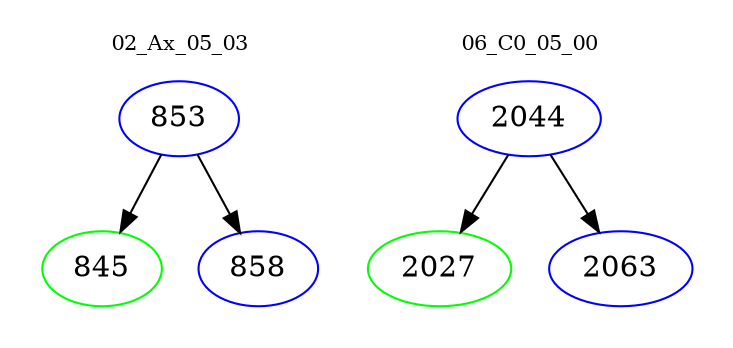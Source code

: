 digraph{
subgraph cluster_0 {
color = white
label = "02_Ax_05_03";
fontsize=10;
T0_853 [label="853", color="blue"]
T0_853 -> T0_845 [color="black"]
T0_845 [label="845", color="green"]
T0_853 -> T0_858 [color="black"]
T0_858 [label="858", color="blue"]
}
subgraph cluster_1 {
color = white
label = "06_C0_05_00";
fontsize=10;
T1_2044 [label="2044", color="blue"]
T1_2044 -> T1_2027 [color="black"]
T1_2027 [label="2027", color="green"]
T1_2044 -> T1_2063 [color="black"]
T1_2063 [label="2063", color="blue"]
}
}
